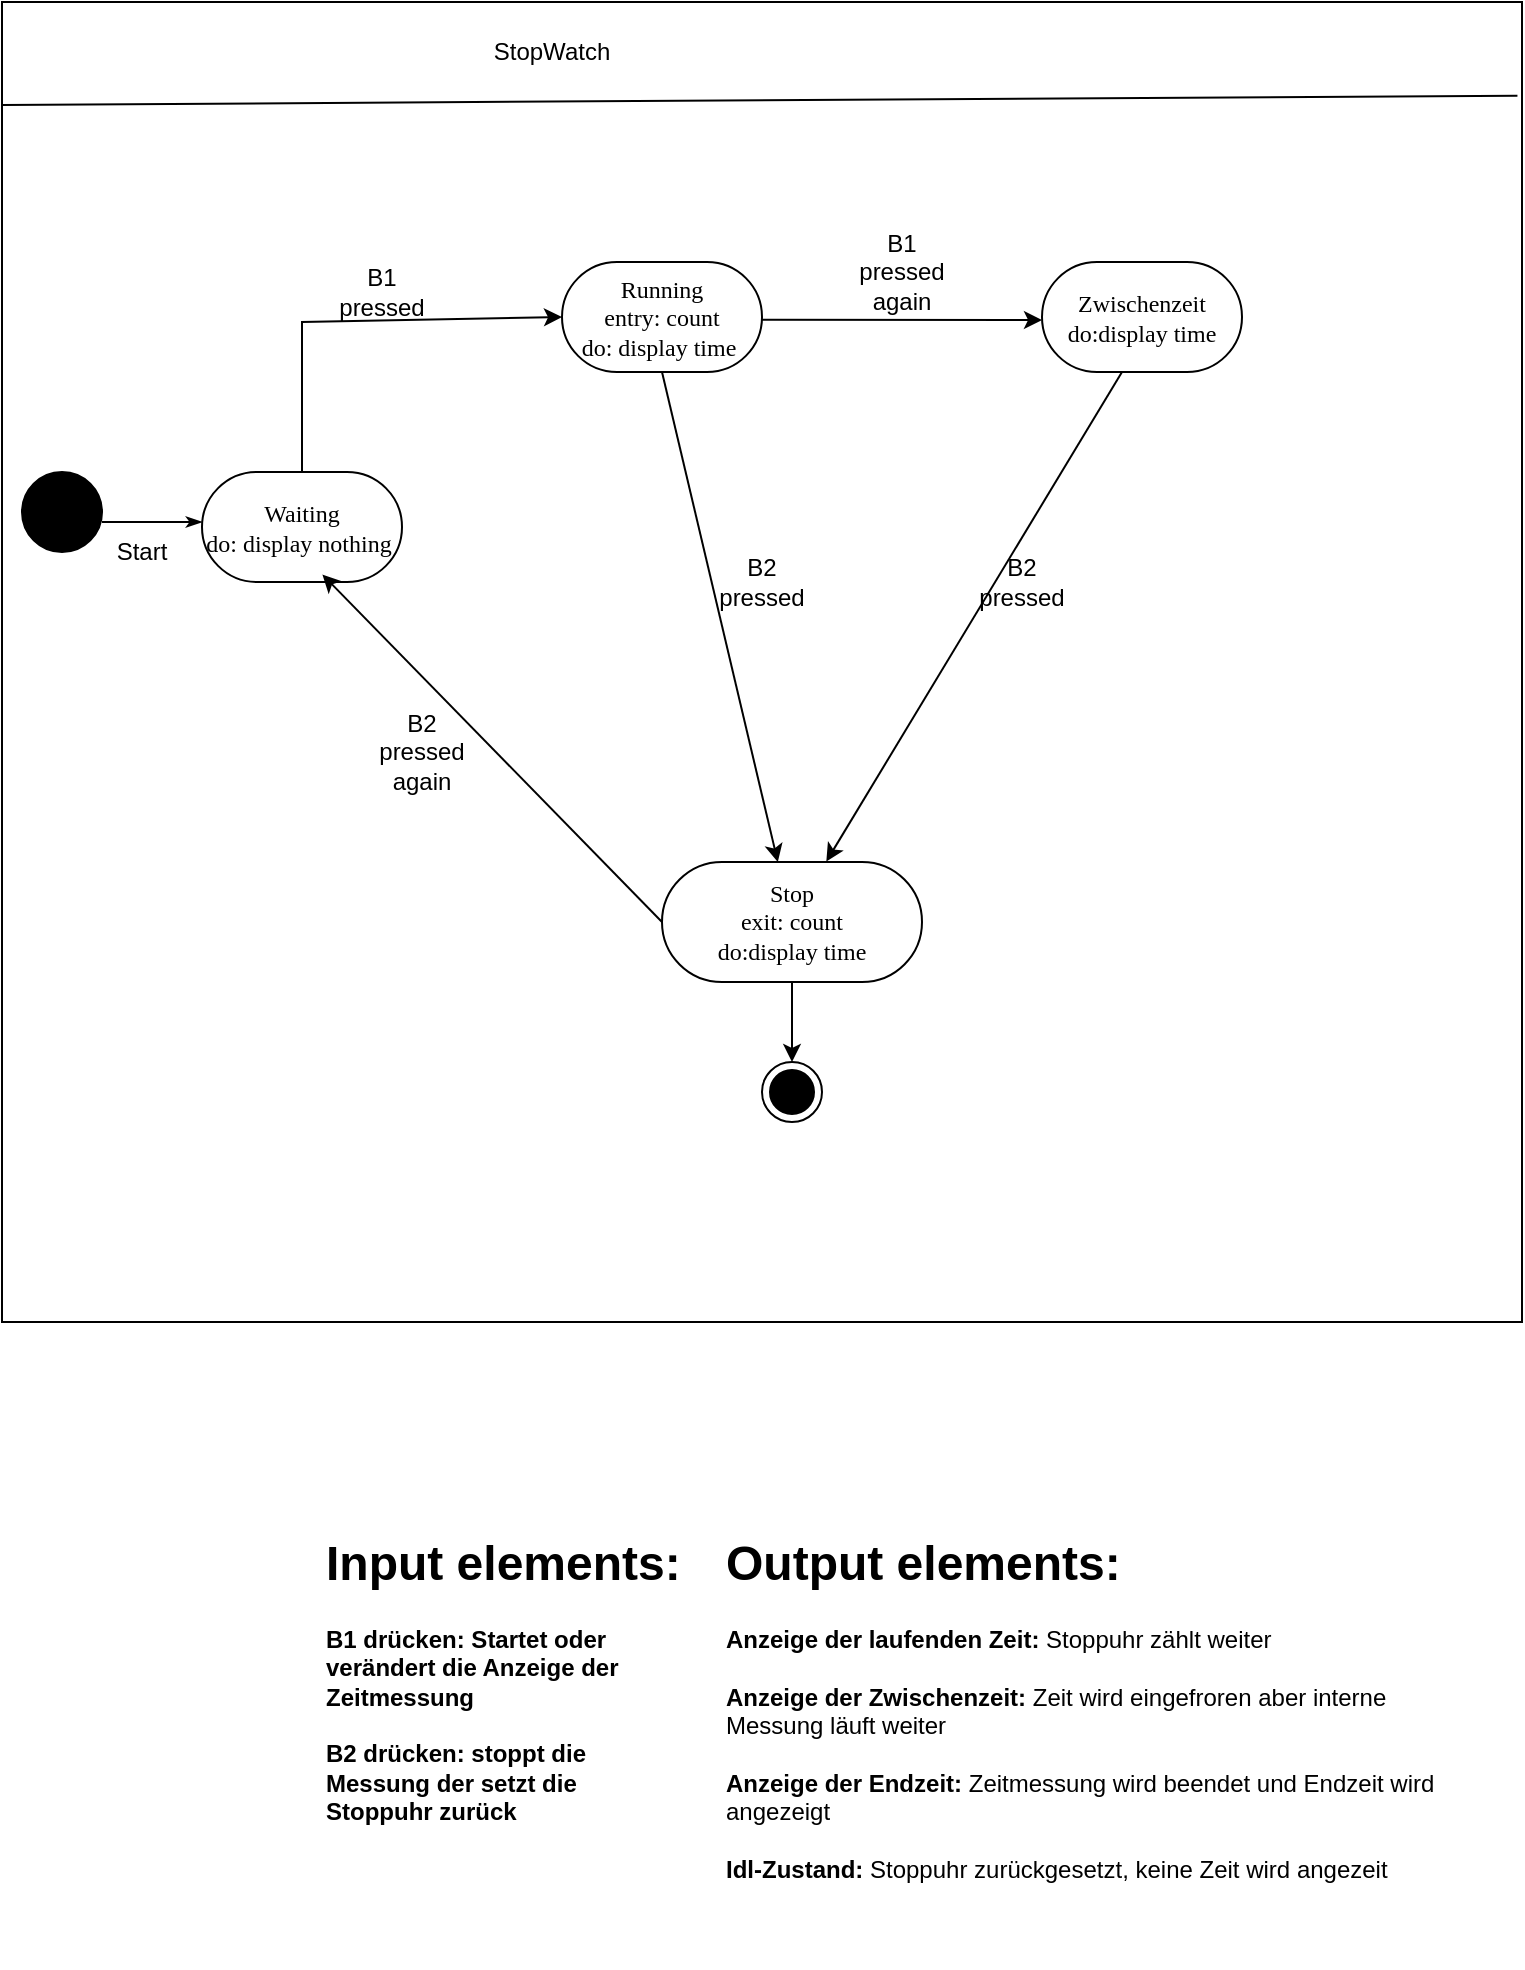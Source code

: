 <mxfile version="26.0.16">
  <diagram name="Page-1" id="f4kgV9PZeQYn1y0VR7ba">
    <mxGraphModel dx="718" dy="802" grid="1" gridSize="10" guides="1" tooltips="1" connect="1" arrows="1" fold="1" page="1" pageScale="1" pageWidth="827" pageHeight="1169" math="0" shadow="0">
      <root>
        <mxCell id="0" />
        <mxCell id="1" parent="0" />
        <mxCell id="89nU1OnHmj5hL9-ugw1i-3" value="" style="rounded=0;whiteSpace=wrap;html=1;fillColor=none;" vertex="1" parent="1">
          <mxGeometry x="50" y="80" width="760" height="660" as="geometry" />
        </mxCell>
        <mxCell id="89nU1OnHmj5hL9-ugw1i-5" value="" style="endArrow=none;html=1;rounded=0;exitX=0;exitY=0.078;exitDx=0;exitDy=0;exitPerimeter=0;entryX=0.997;entryY=0.071;entryDx=0;entryDy=0;entryPerimeter=0;" edge="1" parent="1" source="89nU1OnHmj5hL9-ugw1i-3" target="89nU1OnHmj5hL9-ugw1i-3">
          <mxGeometry width="50" height="50" relative="1" as="geometry">
            <mxPoint x="310" y="230" as="sourcePoint" />
            <mxPoint x="600" y="118" as="targetPoint" />
          </mxGeometry>
        </mxCell>
        <mxCell id="89nU1OnHmj5hL9-ugw1i-6" value="StopWatch" style="text;html=1;align=center;verticalAlign=middle;whiteSpace=wrap;rounded=0;" vertex="1" parent="1">
          <mxGeometry x="295" y="90" width="60" height="30" as="geometry" />
        </mxCell>
        <mxCell id="89nU1OnHmj5hL9-ugw1i-7" value="Running&lt;div&gt;entry: count&lt;br&gt;&lt;div&gt;do: display time&amp;nbsp;&lt;/div&gt;&lt;/div&gt;" style="rounded=1;whiteSpace=wrap;html=1;shadow=0;comic=0;labelBackgroundColor=none;strokeWidth=1;fontFamily=Verdana;fontSize=12;align=center;arcSize=50;" vertex="1" parent="1">
          <mxGeometry x="330" y="210" width="100" height="55" as="geometry" />
        </mxCell>
        <mxCell id="89nU1OnHmj5hL9-ugw1i-8" value="" style="ellipse;whiteSpace=wrap;html=1;rounded=0;shadow=0;comic=0;labelBackgroundColor=none;strokeWidth=1;fillColor=#000000;fontFamily=Verdana;fontSize=12;align=center;" vertex="1" parent="1">
          <mxGeometry x="60" y="315" width="40" height="40" as="geometry" />
        </mxCell>
        <mxCell id="89nU1OnHmj5hL9-ugw1i-9" style="edgeStyle=orthogonalEdgeStyle;rounded=0;html=1;labelBackgroundColor=none;startArrow=none;startFill=0;startSize=5;endArrow=classicThin;endFill=1;endSize=5;jettySize=auto;orthogonalLoop=1;strokeWidth=1;fontFamily=Verdana;fontSize=12" edge="1" parent="1">
          <mxGeometry relative="1" as="geometry">
            <mxPoint x="100" y="340" as="sourcePoint" />
            <mxPoint x="150" y="340" as="targetPoint" />
          </mxGeometry>
        </mxCell>
        <mxCell id="89nU1OnHmj5hL9-ugw1i-11" value="Waiting&lt;div&gt;do: display nothing&amp;nbsp;&lt;/div&gt;" style="rounded=1;whiteSpace=wrap;html=1;shadow=0;comic=0;labelBackgroundColor=none;strokeWidth=1;fontFamily=Verdana;fontSize=12;align=center;arcSize=50;" vertex="1" parent="1">
          <mxGeometry x="150" y="315" width="100" height="55" as="geometry" />
        </mxCell>
        <mxCell id="89nU1OnHmj5hL9-ugw1i-14" value="" style="endArrow=classic;html=1;rounded=0;entryX=0;entryY=0.5;entryDx=0;entryDy=0;" edge="1" parent="1" target="89nU1OnHmj5hL9-ugw1i-7">
          <mxGeometry width="50" height="50" relative="1" as="geometry">
            <mxPoint x="200" y="315" as="sourcePoint" />
            <mxPoint x="250" y="265" as="targetPoint" />
            <Array as="points">
              <mxPoint x="200" y="240" />
            </Array>
          </mxGeometry>
        </mxCell>
        <mxCell id="89nU1OnHmj5hL9-ugw1i-19" value="" style="ellipse;html=1;shape=endState;fillColor=#000000;strokeColor=light-dark(#000000,#FF9090);rounded=1;glass=0;align=center;verticalAlign=middle;fontFamily=Helvetica;fontSize=12;fontColor=default;fontStyle=1;" vertex="1" parent="1">
          <mxGeometry x="430" y="610" width="30" height="30" as="geometry" />
        </mxCell>
        <mxCell id="89nU1OnHmj5hL9-ugw1i-20" value="" style="endArrow=classic;html=1;rounded=0;fontFamily=Helvetica;fontSize=12;fontColor=default;fontStyle=1;entryX=0.5;entryY=0;entryDx=0;entryDy=0;" edge="1" parent="1" source="89nU1OnHmj5hL9-ugw1i-21" target="89nU1OnHmj5hL9-ugw1i-19">
          <mxGeometry width="50" height="50" relative="1" as="geometry">
            <mxPoint x="610" y="620" as="sourcePoint" />
            <mxPoint x="660" y="570" as="targetPoint" />
          </mxGeometry>
        </mxCell>
        <mxCell id="89nU1OnHmj5hL9-ugw1i-21" value="&lt;div&gt;Stop&lt;br&gt;&lt;/div&gt;&lt;div&gt;exit: count&lt;/div&gt;&lt;div&gt;do:display time&lt;/div&gt;" style="rounded=1;whiteSpace=wrap;html=1;shadow=0;comic=0;labelBackgroundColor=none;strokeWidth=1;fontFamily=Verdana;fontSize=12;align=center;arcSize=50;" vertex="1" parent="1">
          <mxGeometry x="380" y="510" width="130" height="60" as="geometry" />
        </mxCell>
        <mxCell id="89nU1OnHmj5hL9-ugw1i-22" value="&lt;h1 style=&quot;margin-top: 0px;&quot;&gt;Input elements:&lt;/h1&gt;&lt;div&gt;B1 drücken: Startet oder verändert die Anzeige der Zeitmessung&lt;/div&gt;&lt;div&gt;&lt;br&gt;&lt;/div&gt;&lt;div&gt;B2 drücken: stoppt die Messung der setzt die Stoppuhr zurück&lt;/div&gt;" style="text;html=1;whiteSpace=wrap;overflow=hidden;rounded=0;fontFamily=Helvetica;fontSize=12;fontColor=default;fontStyle=1;" vertex="1" parent="1">
          <mxGeometry x="210" y="840" width="180" height="170" as="geometry" />
        </mxCell>
        <mxCell id="89nU1OnHmj5hL9-ugw1i-23" value="&lt;h1 style=&quot;margin-top: 0px;&quot;&gt;Output elements:&lt;/h1&gt;&lt;div&gt;Anzeige der laufenden Zeit:&lt;span style=&quot;font-weight: normal;&quot;&gt;&amp;nbsp;Stoppuhr zählt weiter&lt;/span&gt;&lt;/div&gt;&lt;div&gt;&lt;br&gt;&lt;/div&gt;&lt;div&gt;Anzeige der Zwischenzeit: &lt;span style=&quot;font-weight: normal;&quot;&gt;Zeit wird eingefroren aber interne Messung läuft weiter&amp;nbsp;&lt;/span&gt;&lt;/div&gt;&lt;div&gt;&amp;nbsp;&lt;/div&gt;&lt;div&gt;Anzeige der Endzeit: &lt;span style=&quot;font-weight: normal;&quot;&gt;Zeitmessung wird beendet und Endzeit wird angezeigt&lt;/span&gt;&lt;/div&gt;&lt;div&gt;&amp;nbsp;&lt;/div&gt;&lt;div&gt;Idl-Zustand: &lt;span style=&quot;font-weight: normal;&quot;&gt;Stoppuhr zurückgesetzt, keine Zeit wird &lt;/span&gt;&lt;span style=&quot;font-weight: 400;&quot;&gt;angezeit&lt;/span&gt;&lt;/div&gt;&lt;div&gt;&lt;br&gt;&lt;/div&gt;" style="text;html=1;whiteSpace=wrap;overflow=hidden;rounded=0;fontFamily=Helvetica;fontSize=12;fontColor=default;fontStyle=1;" vertex="1" parent="1">
          <mxGeometry x="410" y="840" width="360" height="220" as="geometry" />
        </mxCell>
        <mxCell id="89nU1OnHmj5hL9-ugw1i-24" value="Start" style="text;html=1;align=center;verticalAlign=middle;whiteSpace=wrap;rounded=0;fontFamily=Helvetica;fontSize=12;fontColor=default;fontStyle=0;" vertex="1" parent="1">
          <mxGeometry x="90" y="340" width="60" height="30" as="geometry" />
        </mxCell>
        <mxCell id="89nU1OnHmj5hL9-ugw1i-25" value="B1 pressed" style="text;html=1;align=center;verticalAlign=middle;whiteSpace=wrap;rounded=0;fontFamily=Helvetica;fontSize=12;fontColor=default;fontStyle=0;" vertex="1" parent="1">
          <mxGeometry x="210" y="210" width="60" height="30" as="geometry" />
        </mxCell>
        <mxCell id="89nU1OnHmj5hL9-ugw1i-28" value="" style="endArrow=classic;html=1;rounded=0;fontFamily=Helvetica;fontSize=12;fontColor=default;fontStyle=1;" edge="1" parent="1">
          <mxGeometry width="50" height="50" relative="1" as="geometry">
            <mxPoint x="430" y="238.82" as="sourcePoint" />
            <mxPoint x="570" y="239" as="targetPoint" />
          </mxGeometry>
        </mxCell>
        <mxCell id="89nU1OnHmj5hL9-ugw1i-29" value="B1 pressed again" style="text;html=1;align=center;verticalAlign=middle;whiteSpace=wrap;rounded=0;fontFamily=Helvetica;fontSize=12;fontColor=default;fontStyle=0;" vertex="1" parent="1">
          <mxGeometry x="470" y="200" width="60" height="30" as="geometry" />
        </mxCell>
        <mxCell id="89nU1OnHmj5hL9-ugw1i-30" value="Zwischenzeit&lt;div&gt;&lt;div&gt;do:display time&lt;/div&gt;&lt;/div&gt;" style="rounded=1;whiteSpace=wrap;html=1;shadow=0;comic=0;labelBackgroundColor=none;strokeWidth=1;fontFamily=Verdana;fontSize=12;align=center;arcSize=50;" vertex="1" parent="1">
          <mxGeometry x="570" y="210" width="100" height="55" as="geometry" />
        </mxCell>
        <mxCell id="89nU1OnHmj5hL9-ugw1i-33" value="" style="endArrow=classic;html=1;rounded=0;fontFamily=Helvetica;fontSize=12;fontColor=default;fontStyle=1;" edge="1" parent="1" target="89nU1OnHmj5hL9-ugw1i-21">
          <mxGeometry width="50" height="50" relative="1" as="geometry">
            <mxPoint x="380" y="265" as="sourcePoint" />
            <mxPoint x="480" y="595" as="targetPoint" />
          </mxGeometry>
        </mxCell>
        <mxCell id="89nU1OnHmj5hL9-ugw1i-34" value="" style="endArrow=classic;html=1;rounded=0;fontFamily=Helvetica;fontSize=12;fontColor=default;fontStyle=1;entryX=0.632;entryY=-0.004;entryDx=0;entryDy=0;entryPerimeter=0;" edge="1" parent="1" target="89nU1OnHmj5hL9-ugw1i-21">
          <mxGeometry width="50" height="50" relative="1" as="geometry">
            <mxPoint x="610" y="265" as="sourcePoint" />
            <mxPoint x="655" y="510" as="targetPoint" />
          </mxGeometry>
        </mxCell>
        <mxCell id="89nU1OnHmj5hL9-ugw1i-35" value="&lt;span style=&quot;font-weight: normal;&quot;&gt;B2 pressed&lt;/span&gt;" style="text;html=1;align=center;verticalAlign=middle;whiteSpace=wrap;rounded=0;fontFamily=Helvetica;fontSize=12;fontColor=default;fontStyle=1;" vertex="1" parent="1">
          <mxGeometry x="400" y="355" width="60" height="30" as="geometry" />
        </mxCell>
        <mxCell id="89nU1OnHmj5hL9-ugw1i-36" value="&lt;span style=&quot;font-weight: normal;&quot;&gt;B2 pressed&lt;/span&gt;" style="text;html=1;align=center;verticalAlign=middle;whiteSpace=wrap;rounded=0;fontFamily=Helvetica;fontSize=12;fontColor=default;fontStyle=1;" vertex="1" parent="1">
          <mxGeometry x="530" y="355" width="60" height="30" as="geometry" />
        </mxCell>
        <mxCell id="89nU1OnHmj5hL9-ugw1i-37" value="" style="endArrow=classic;html=1;rounded=0;fontFamily=Helvetica;fontSize=12;fontColor=default;fontStyle=1;entryX=0.602;entryY=0.932;entryDx=0;entryDy=0;entryPerimeter=0;" edge="1" parent="1" target="89nU1OnHmj5hL9-ugw1i-11">
          <mxGeometry width="50" height="50" relative="1" as="geometry">
            <mxPoint x="380" y="540" as="sourcePoint" />
            <mxPoint x="290" y="320" as="targetPoint" />
          </mxGeometry>
        </mxCell>
        <mxCell id="89nU1OnHmj5hL9-ugw1i-38" value="&lt;span style=&quot;font-weight: normal;&quot;&gt;B2 pressed&lt;/span&gt;&lt;div&gt;&lt;span style=&quot;font-weight: 400;&quot;&gt;again&lt;/span&gt;&lt;br&gt;&lt;/div&gt;" style="text;html=1;align=center;verticalAlign=middle;whiteSpace=wrap;rounded=0;fontFamily=Helvetica;fontSize=12;fontColor=default;fontStyle=1;" vertex="1" parent="1">
          <mxGeometry x="230" y="440" width="60" height="30" as="geometry" />
        </mxCell>
      </root>
    </mxGraphModel>
  </diagram>
</mxfile>
